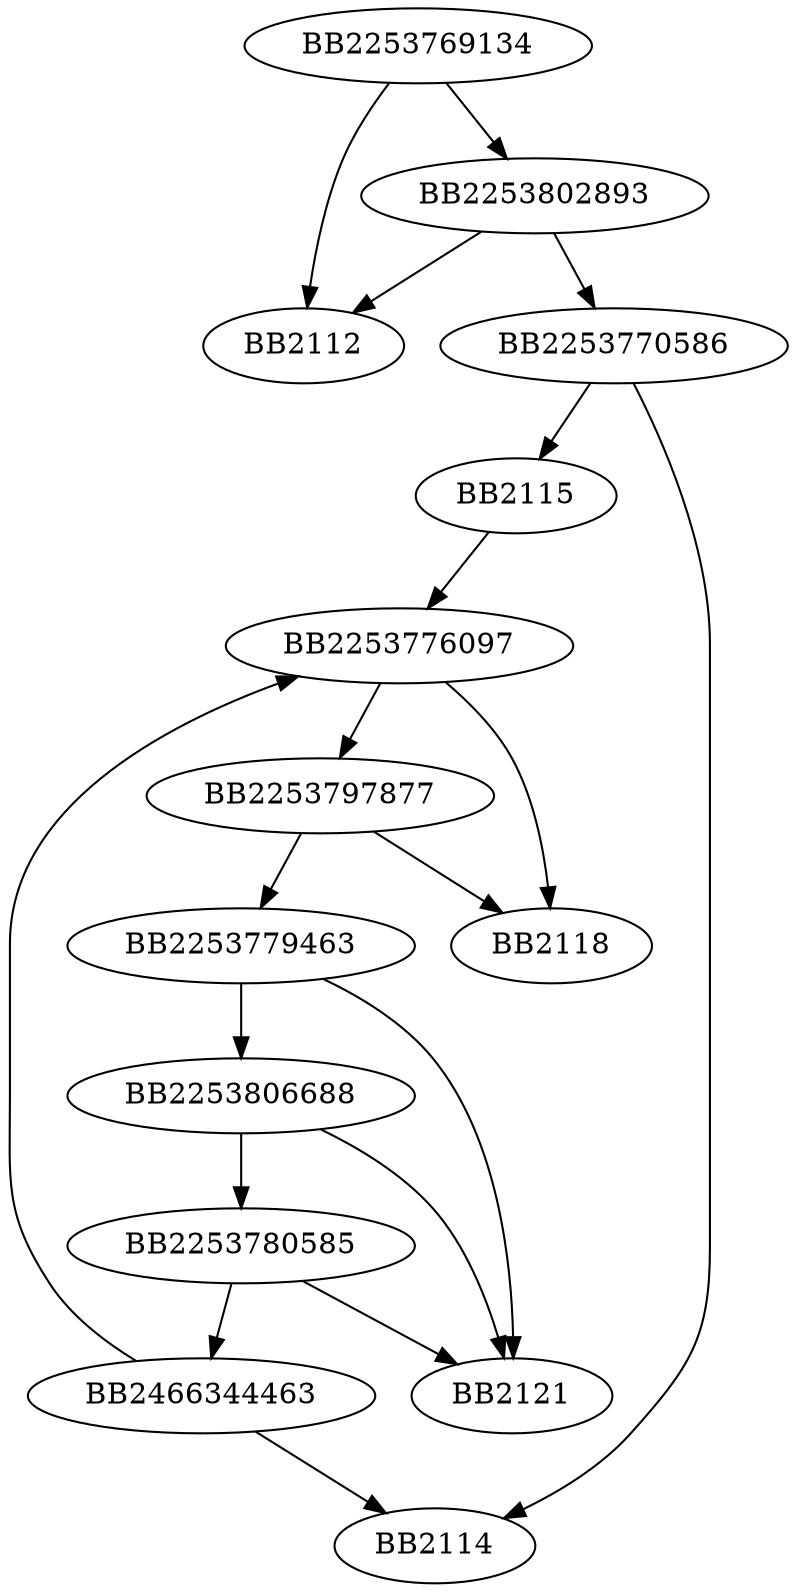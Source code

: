 digraph G{
	BB2253769134->BB2253802893;
	BB2253769134->BB2112;
	BB2253802893->BB2253770586;
	BB2253802893->BB2112;
	BB2253770586->BB2114;
	BB2253770586->BB2115;
	BB2115->BB2253776097;
	BB2253776097->BB2253797877;
	BB2253776097->BB2118;
	BB2253797877->BB2253779463;
	BB2253797877->BB2118;
	BB2253779463->BB2253806688;
	BB2253779463->BB2121;
	BB2253806688->BB2253780585;
	BB2253806688->BB2121;
	BB2253780585->BB2466344463;
	BB2253780585->BB2121;
	BB2466344463->BB2114;
	BB2466344463->BB2253776097;
}
